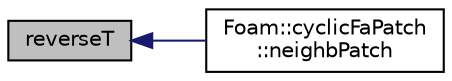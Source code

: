digraph "reverseT"
{
  bgcolor="transparent";
  edge [fontname="Helvetica",fontsize="10",labelfontname="Helvetica",labelfontsize="10"];
  node [fontname="Helvetica",fontsize="10",shape=record];
  rankdir="LR";
  Node1 [label="reverseT",height=0.2,width=0.4,color="black", fillcolor="grey75", style="filled" fontcolor="black"];
  Node1 -> Node2 [dir="back",color="midnightblue",fontsize="10",style="solid",fontname="Helvetica"];
  Node2 [label="Foam::cyclicFaPatch\l::neighbPatch",height=0.2,width=0.4,color="black",URL="$classFoam_1_1cyclicFaPatch.html#a62a668147441ab21e5516f88b3665203",tooltip="Return processor number. "];
}
